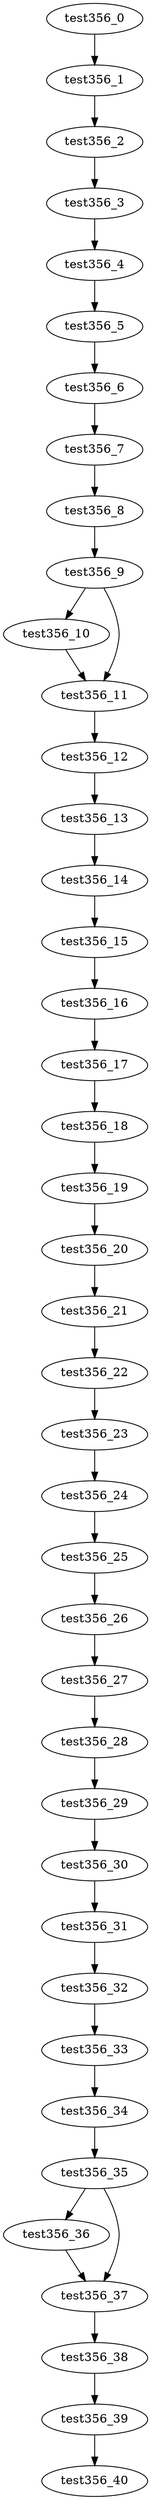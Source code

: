 digraph G {
test356_0->test356_1;
test356_1->test356_2;
test356_2->test356_3;
test356_3->test356_4;
test356_4->test356_5;
test356_5->test356_6;
test356_6->test356_7;
test356_7->test356_8;
test356_8->test356_9;
test356_9->test356_10;
test356_9->test356_11;
test356_10->test356_11;
test356_11->test356_12;
test356_12->test356_13;
test356_13->test356_14;
test356_14->test356_15;
test356_15->test356_16;
test356_16->test356_17;
test356_17->test356_18;
test356_18->test356_19;
test356_19->test356_20;
test356_20->test356_21;
test356_21->test356_22;
test356_22->test356_23;
test356_23->test356_24;
test356_24->test356_25;
test356_25->test356_26;
test356_26->test356_27;
test356_27->test356_28;
test356_28->test356_29;
test356_29->test356_30;
test356_30->test356_31;
test356_31->test356_32;
test356_32->test356_33;
test356_33->test356_34;
test356_34->test356_35;
test356_35->test356_36;
test356_35->test356_37;
test356_36->test356_37;
test356_37->test356_38;
test356_38->test356_39;
test356_39->test356_40;

}
